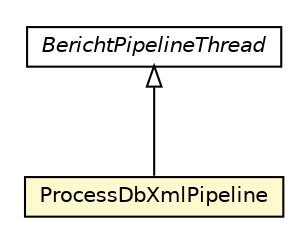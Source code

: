 #!/usr/local/bin/dot
#
# Class diagram 
# Generated by UMLGraph version R5_6-24-gf6e263 (http://www.umlgraph.org/)
#

digraph G {
	edge [fontname="Helvetica",fontsize=10,labelfontname="Helvetica",labelfontsize=10];
	node [fontname="Helvetica",fontsize=10,shape=plaintext];
	nodesep=0.25;
	ranksep=0.5;
	// nl.b3p.brmo.loader.pipeline.ProcessDbXmlPipeline
	c1681 [label=<<table title="nl.b3p.brmo.loader.pipeline.ProcessDbXmlPipeline" border="0" cellborder="1" cellspacing="0" cellpadding="2" port="p" bgcolor="lemonChiffon" href="./ProcessDbXmlPipeline.html">
		<tr><td><table border="0" cellspacing="0" cellpadding="1">
<tr><td align="center" balign="center"> ProcessDbXmlPipeline </td></tr>
		</table></td></tr>
		</table>>, URL="./ProcessDbXmlPipeline.html", fontname="Helvetica", fontcolor="black", fontsize=10.0];
	// nl.b3p.brmo.loader.pipeline.BerichtPipelineThread
	c1684 [label=<<table title="nl.b3p.brmo.loader.pipeline.BerichtPipelineThread" border="0" cellborder="1" cellspacing="0" cellpadding="2" port="p" href="./BerichtPipelineThread.html">
		<tr><td><table border="0" cellspacing="0" cellpadding="1">
<tr><td align="center" balign="center"><font face="Helvetica-Oblique"> BerichtPipelineThread </font></td></tr>
		</table></td></tr>
		</table>>, URL="./BerichtPipelineThread.html", fontname="Helvetica", fontcolor="black", fontsize=10.0];
	//nl.b3p.brmo.loader.pipeline.ProcessDbXmlPipeline extends nl.b3p.brmo.loader.pipeline.BerichtPipelineThread
	c1684:p -> c1681:p [dir=back,arrowtail=empty];
}

